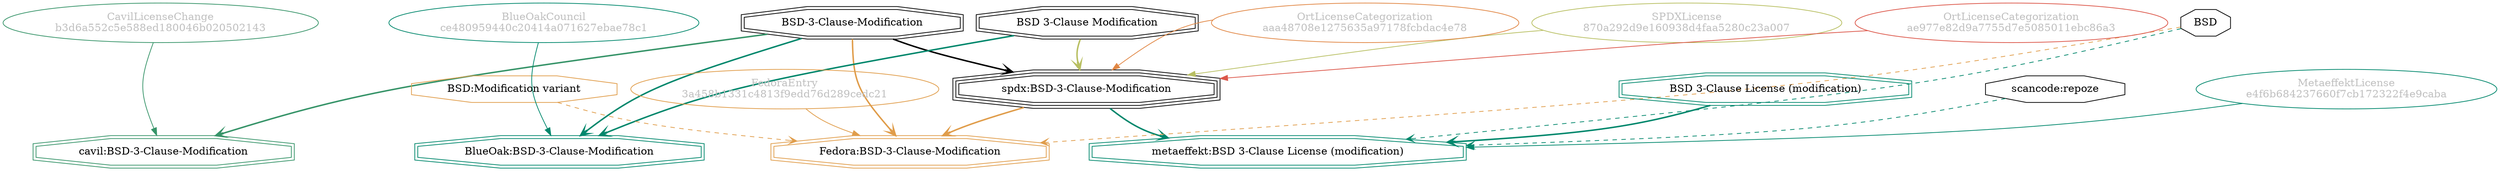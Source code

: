 strict digraph {
    node [shape=box];
    graph [splines=curved];
    447 [label="SPDXLicense\n870a292d9e160938d4faa5280c23a007"
        ,fontcolor=gray
        ,color="#b8bf62"
        ,fillcolor="beige;1"
        ,shape=ellipse];
    448 [label="spdx:BSD-3-Clause-Modification"
        ,shape=tripleoctagon];
    449 [label="BSD-3-Clause-Modification"
        ,shape=doubleoctagon];
    450 [label="BSD 3-Clause Modification"
        ,shape=doubleoctagon];
    5935 [label=BSD,shape=octagon];
    5965 [label="FedoraEntry\n3a458b1331c4813f9edd76d289cedc21"
         ,fontcolor=gray
         ,color="#e09d4b"
         ,fillcolor="beige;1"
         ,shape=ellipse];
    5966 [label="Fedora:BSD-3-Clause-Modification"
         ,color="#e09d4b"
         ,shape=doubleoctagon];
    5967 [label="BSD:Modification variant"
         ,color="#e09d4b"
         ,shape=octagon];
    8794 [label="BlueOakCouncil\nce480959440c20414a071627ebae78c1"
         ,fontcolor=gray
         ,color="#00876c"
         ,fillcolor="beige;1"
         ,shape=ellipse];
    8795 [label="BlueOak:BSD-3-Clause-Modification"
         ,color="#00876c"
         ,shape=doubleoctagon];
    22959 [label="scancode:repoze"
          ,shape=octagon];
    28624 [label="OrtLicenseCategorization\nae977e82d9a7755d7e5085011ebc86a3"
          ,fontcolor=gray
          ,color="#dc574a"
          ,fillcolor="beige;1"
          ,shape=ellipse];
    35476 [label="OrtLicenseCategorization\naaa48708e1275635a97178fcbdac4e78"
          ,fontcolor=gray
          ,color="#e18745"
          ,fillcolor="beige;1"
          ,shape=ellipse];
    36580 [label="CavilLicenseChange\nb3d6a552c5e588ed180046b020502143"
          ,fontcolor=gray
          ,color="#379469"
          ,fillcolor="beige;1"
          ,shape=ellipse];
    36581 [label="cavil:BSD-3-Clause-Modification"
          ,color="#379469"
          ,shape=doubleoctagon];
    39479 [label="MetaeffektLicense\ne4f6b684237660f7cb172322f4e9caba"
          ,fontcolor=gray
          ,color="#00876c"
          ,fillcolor="beige;1"
          ,shape=ellipse];
    39480 [label="metaeffekt:BSD 3-Clause License (modification)"
          ,color="#00876c"
          ,shape=doubleoctagon];
    39481 [label="BSD 3-Clause License (modification)"
          ,color="#00876c"
          ,shape=doubleoctagon];
    447 -> 448 [weight=0.5
               ,color="#b8bf62"];
    448 -> 5966 [style=bold
                ,arrowhead=vee
                ,weight=0.7
                ,color="#e09d4b"];
    448 -> 39480 [style=bold
                 ,arrowhead=vee
                 ,weight=0.7
                 ,color="#00876c"];
    449 -> 448 [style=bold
               ,arrowhead=vee
               ,weight=0.7];
    449 -> 5966 [style=bold
                ,arrowhead=vee
                ,weight=0.7
                ,color="#e09d4b"];
    449 -> 8795 [style=bold
                ,arrowhead=vee
                ,weight=0.7
                ,color="#00876c"];
    449 -> 36581 [style=bold
                 ,arrowhead=vee
                 ,weight=0.7
                 ,color="#379469"];
    449 -> 36581 [style=bold
                 ,arrowhead=vee
                 ,weight=0.7
                 ,color="#379469"];
    450 -> 448 [style=bold
               ,arrowhead=vee
               ,weight=0.7
               ,color="#b8bf62"];
    450 -> 8795 [style=bold
                ,arrowhead=vee
                ,weight=0.7
                ,color="#00876c"];
    5935 -> 5966 [style=dashed
                 ,arrowhead=vee
                 ,weight=0.5
                 ,color="#e09d4b"];
    5935 -> 39480 [style=dashed
                  ,arrowhead=vee
                  ,weight=0.5
                  ,color="#00876c"];
    5965 -> 5966 [weight=0.5
                 ,color="#e09d4b"];
    5967 -> 5966 [style=dashed
                 ,arrowhead=vee
                 ,weight=0.5
                 ,color="#e09d4b"];
    8794 -> 8795 [weight=0.5
                 ,color="#00876c"];
    22959 -> 39480 [style=dashed
                   ,arrowhead=vee
                   ,weight=0.5
                   ,color="#00876c"];
    28624 -> 448 [weight=0.5
                 ,color="#dc574a"];
    35476 -> 448 [weight=0.5
                 ,color="#e18745"];
    36580 -> 36581 [weight=0.5
                   ,color="#379469"];
    39479 -> 39480 [weight=0.5
                   ,color="#00876c"];
    39481 -> 39480 [style=bold
                   ,arrowhead=vee
                   ,weight=0.7
                   ,color="#00876c"];
}
